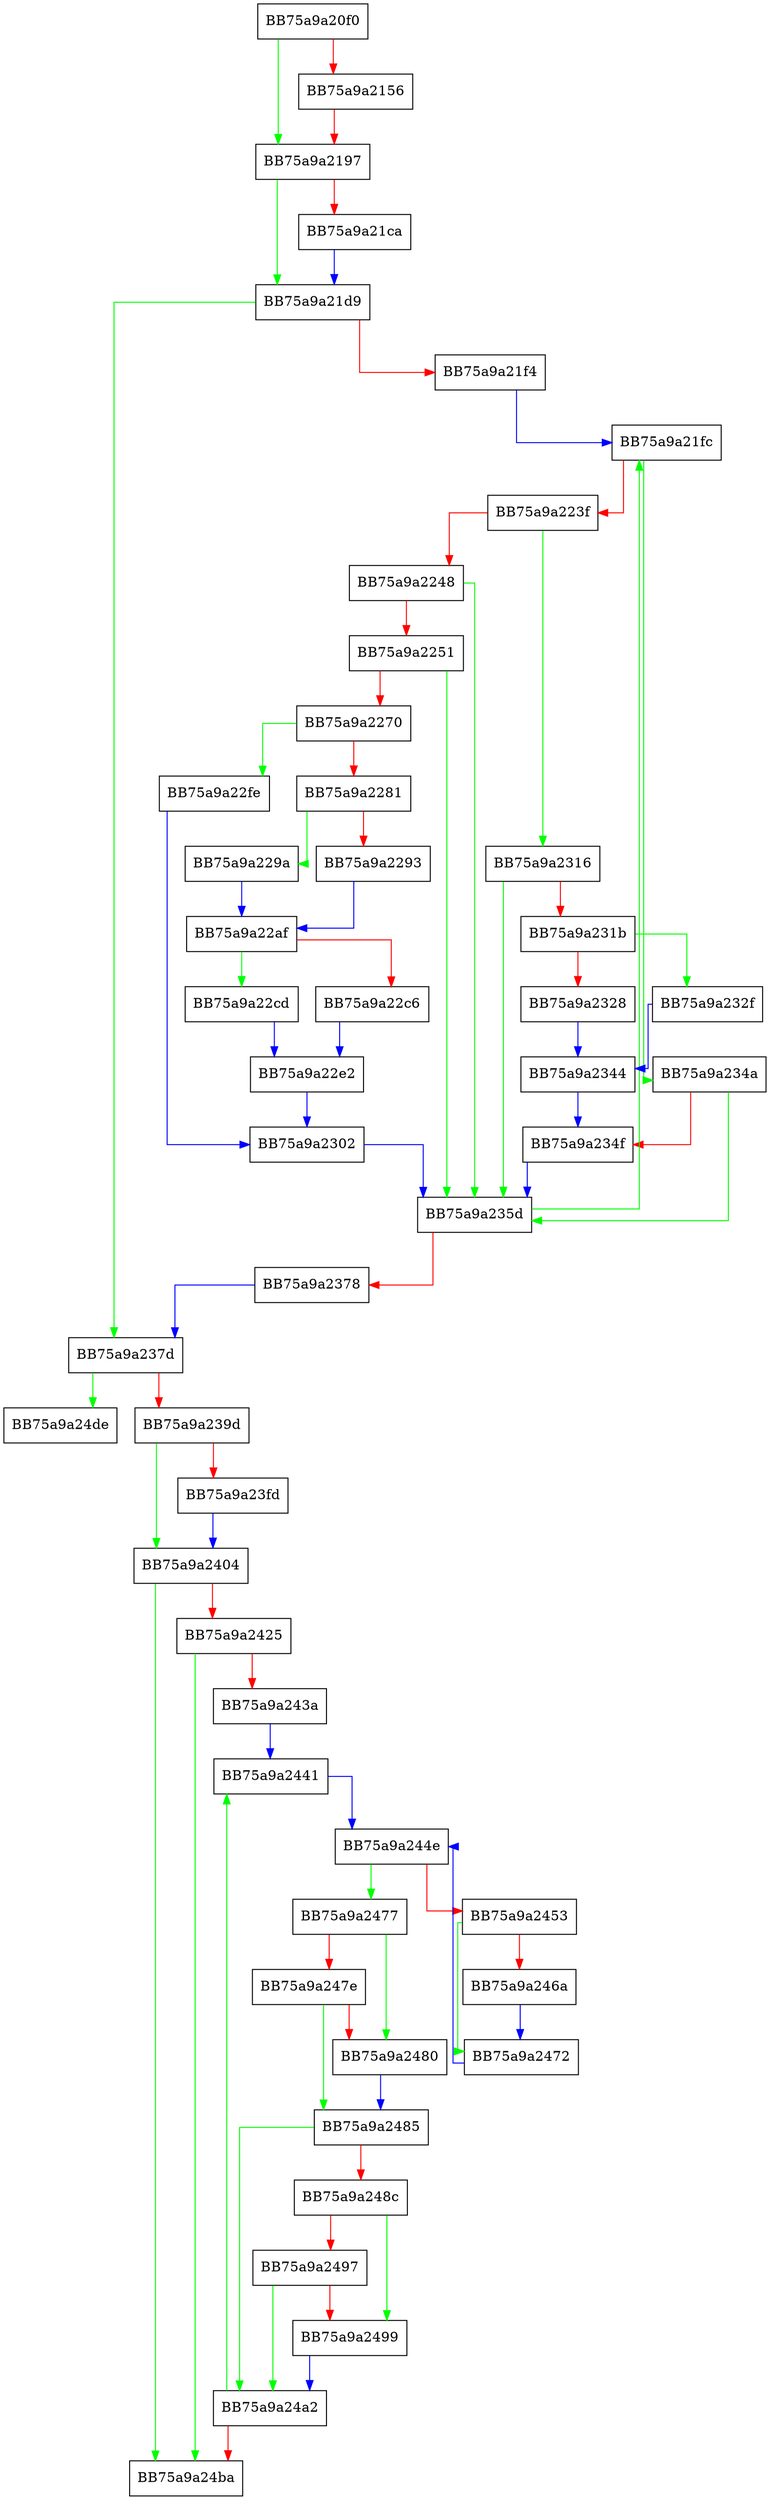 digraph calculate_output_value {
  node [shape="box"];
  graph [splines=ortho];
  BB75a9a20f0 -> BB75a9a2197 [color="green"];
  BB75a9a20f0 -> BB75a9a2156 [color="red"];
  BB75a9a2156 -> BB75a9a2197 [color="red"];
  BB75a9a2197 -> BB75a9a21d9 [color="green"];
  BB75a9a2197 -> BB75a9a21ca [color="red"];
  BB75a9a21ca -> BB75a9a21d9 [color="blue"];
  BB75a9a21d9 -> BB75a9a237d [color="green"];
  BB75a9a21d9 -> BB75a9a21f4 [color="red"];
  BB75a9a21f4 -> BB75a9a21fc [color="blue"];
  BB75a9a21fc -> BB75a9a234a [color="green"];
  BB75a9a21fc -> BB75a9a223f [color="red"];
  BB75a9a223f -> BB75a9a2316 [color="green"];
  BB75a9a223f -> BB75a9a2248 [color="red"];
  BB75a9a2248 -> BB75a9a235d [color="green"];
  BB75a9a2248 -> BB75a9a2251 [color="red"];
  BB75a9a2251 -> BB75a9a235d [color="green"];
  BB75a9a2251 -> BB75a9a2270 [color="red"];
  BB75a9a2270 -> BB75a9a22fe [color="green"];
  BB75a9a2270 -> BB75a9a2281 [color="red"];
  BB75a9a2281 -> BB75a9a229a [color="green"];
  BB75a9a2281 -> BB75a9a2293 [color="red"];
  BB75a9a2293 -> BB75a9a22af [color="blue"];
  BB75a9a229a -> BB75a9a22af [color="blue"];
  BB75a9a22af -> BB75a9a22cd [color="green"];
  BB75a9a22af -> BB75a9a22c6 [color="red"];
  BB75a9a22c6 -> BB75a9a22e2 [color="blue"];
  BB75a9a22cd -> BB75a9a22e2 [color="blue"];
  BB75a9a22e2 -> BB75a9a2302 [color="blue"];
  BB75a9a22fe -> BB75a9a2302 [color="blue"];
  BB75a9a2302 -> BB75a9a235d [color="blue"];
  BB75a9a2316 -> BB75a9a235d [color="green"];
  BB75a9a2316 -> BB75a9a231b [color="red"];
  BB75a9a231b -> BB75a9a232f [color="green"];
  BB75a9a231b -> BB75a9a2328 [color="red"];
  BB75a9a2328 -> BB75a9a2344 [color="blue"];
  BB75a9a232f -> BB75a9a2344 [color="blue"];
  BB75a9a2344 -> BB75a9a234f [color="blue"];
  BB75a9a234a -> BB75a9a235d [color="green"];
  BB75a9a234a -> BB75a9a234f [color="red"];
  BB75a9a234f -> BB75a9a235d [color="blue"];
  BB75a9a235d -> BB75a9a21fc [color="green"];
  BB75a9a235d -> BB75a9a2378 [color="red"];
  BB75a9a2378 -> BB75a9a237d [color="blue"];
  BB75a9a237d -> BB75a9a24de [color="green"];
  BB75a9a237d -> BB75a9a239d [color="red"];
  BB75a9a239d -> BB75a9a2404 [color="green"];
  BB75a9a239d -> BB75a9a23fd [color="red"];
  BB75a9a23fd -> BB75a9a2404 [color="blue"];
  BB75a9a2404 -> BB75a9a24ba [color="green"];
  BB75a9a2404 -> BB75a9a2425 [color="red"];
  BB75a9a2425 -> BB75a9a24ba [color="green"];
  BB75a9a2425 -> BB75a9a243a [color="red"];
  BB75a9a243a -> BB75a9a2441 [color="blue"];
  BB75a9a2441 -> BB75a9a244e [color="blue"];
  BB75a9a244e -> BB75a9a2477 [color="green"];
  BB75a9a244e -> BB75a9a2453 [color="red"];
  BB75a9a2453 -> BB75a9a2472 [color="green"];
  BB75a9a2453 -> BB75a9a246a [color="red"];
  BB75a9a246a -> BB75a9a2472 [color="blue"];
  BB75a9a2472 -> BB75a9a244e [color="blue"];
  BB75a9a2477 -> BB75a9a2480 [color="green"];
  BB75a9a2477 -> BB75a9a247e [color="red"];
  BB75a9a247e -> BB75a9a2485 [color="green"];
  BB75a9a247e -> BB75a9a2480 [color="red"];
  BB75a9a2480 -> BB75a9a2485 [color="blue"];
  BB75a9a2485 -> BB75a9a24a2 [color="green"];
  BB75a9a2485 -> BB75a9a248c [color="red"];
  BB75a9a248c -> BB75a9a2499 [color="green"];
  BB75a9a248c -> BB75a9a2497 [color="red"];
  BB75a9a2497 -> BB75a9a24a2 [color="green"];
  BB75a9a2497 -> BB75a9a2499 [color="red"];
  BB75a9a2499 -> BB75a9a24a2 [color="blue"];
  BB75a9a24a2 -> BB75a9a2441 [color="green"];
  BB75a9a24a2 -> BB75a9a24ba [color="red"];
}